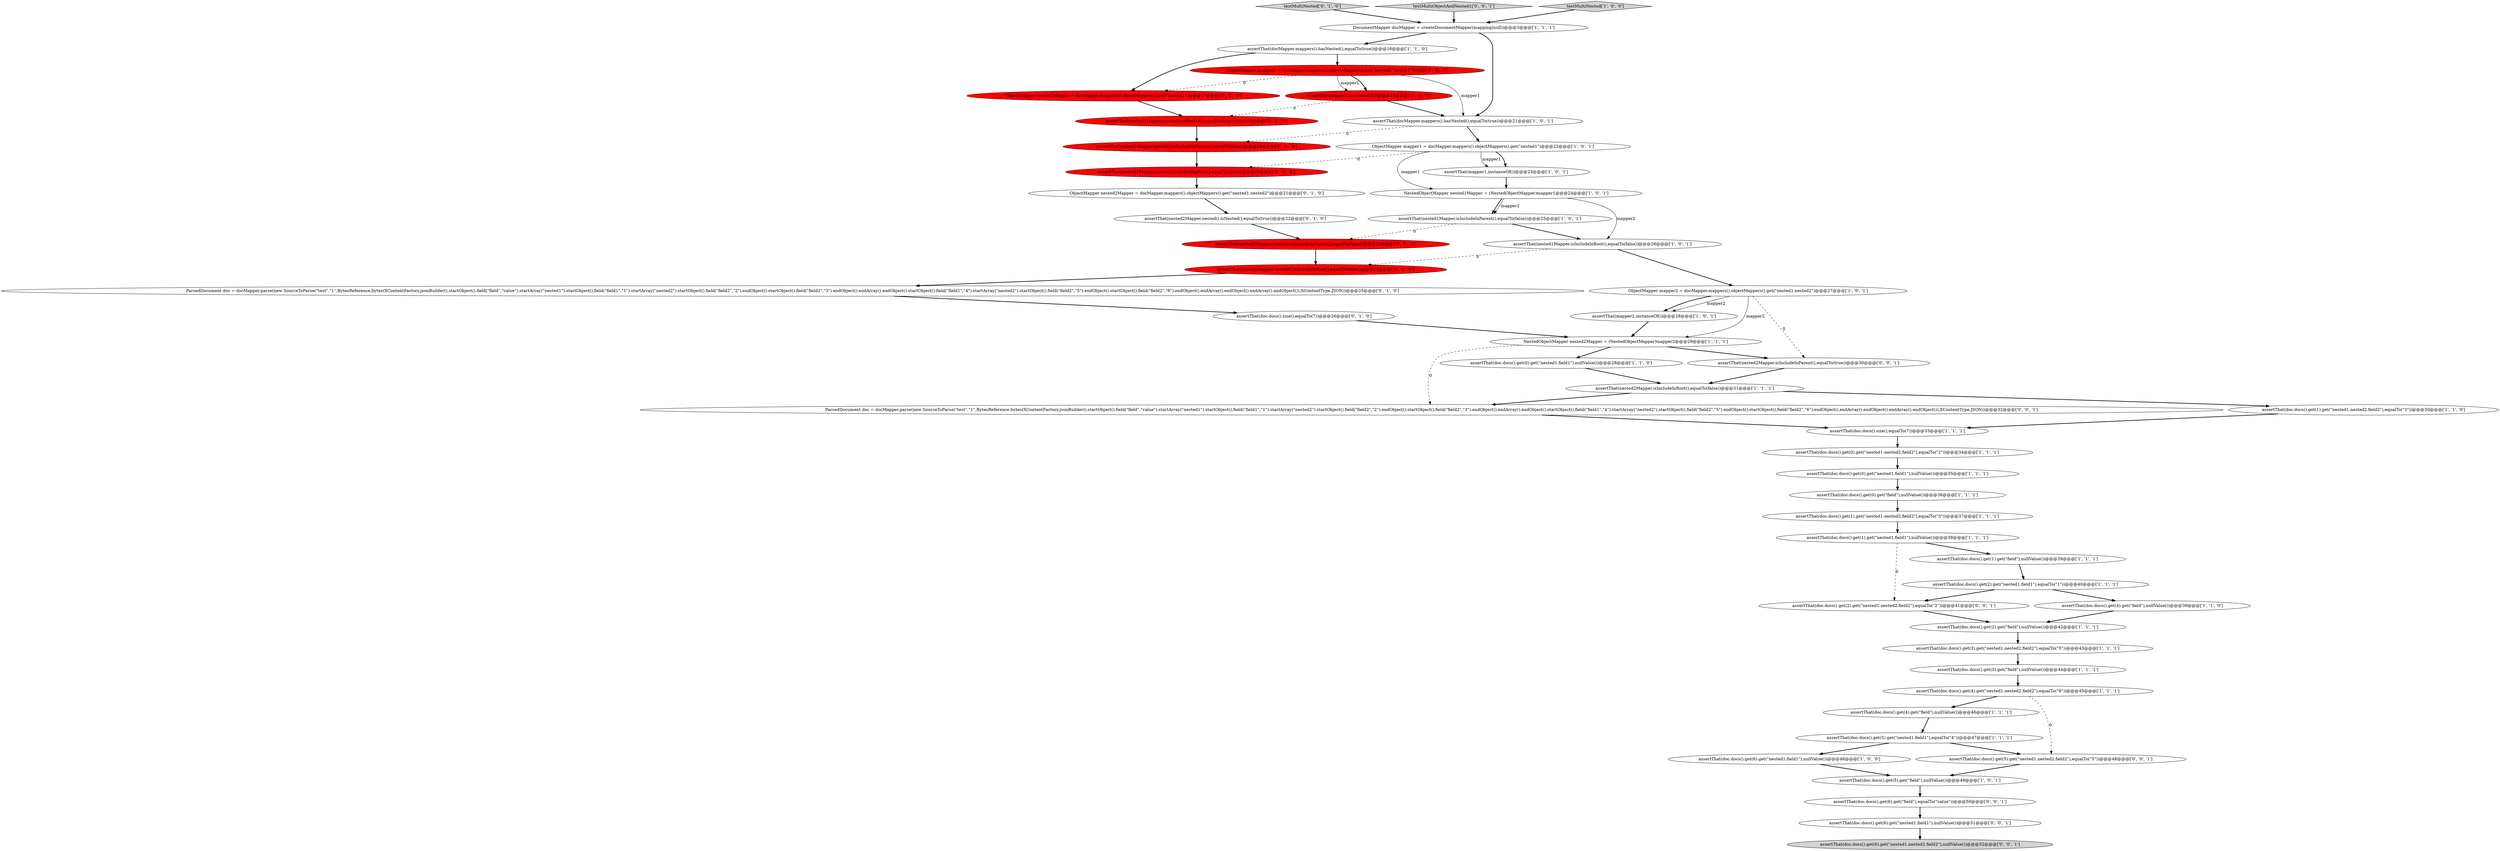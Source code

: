 digraph {
33 [style = filled, label = "DocumentMapper docMapper = createDocumentMapper(mapping(null))@@@3@@@['1', '1', '1']", fillcolor = white, shape = ellipse image = "AAA0AAABBB1BBB"];
30 [style = filled, label = "assertThat(nested1Mapper.isIncludeInParent(),equalTo(false))@@@25@@@['1', '0', '1']", fillcolor = white, shape = ellipse image = "AAA0AAABBB1BBB"];
52 [style = filled, label = "assertThat(doc.docs().get(2).get(\"nested1.nested2.field2\"),equalTo(\"2\"))@@@41@@@['0', '0', '1']", fillcolor = white, shape = ellipse image = "AAA0AAABBB3BBB"];
49 [style = filled, label = "assertThat(doc.docs().get(6).get(\"nested1.field1\"),nullValue())@@@51@@@['0', '0', '1']", fillcolor = white, shape = ellipse image = "AAA0AAABBB3BBB"];
9 [style = filled, label = "ObjectMapper mapper2 = docMapper.mappers().objectMappers().get(\"nested1.nested2\")@@@27@@@['1', '0', '1']", fillcolor = white, shape = ellipse image = "AAA0AAABBB1BBB"];
7 [style = filled, label = "assertThat(doc.docs().get(1).get(\"nested1.nested2.field2\"),equalTo(\"3\"))@@@37@@@['1', '1', '1']", fillcolor = white, shape = ellipse image = "AAA0AAABBB1BBB"];
24 [style = filled, label = "assertThat(doc.docs().get(1).get(\"field\"),nullValue())@@@39@@@['1', '1', '1']", fillcolor = white, shape = ellipse image = "AAA0AAABBB1BBB"];
35 [style = filled, label = "assertThat(nested2Mapper.nested().isNested(),equalTo(true))@@@22@@@['0', '1', '0']", fillcolor = white, shape = ellipse image = "AAA0AAABBB2BBB"];
14 [style = filled, label = "NestedObjectMapper nested2Mapper = (NestedObjectMapper)mapper2@@@29@@@['1', '1', '1']", fillcolor = white, shape = ellipse image = "AAA0AAABBB1BBB"];
19 [style = filled, label = "assertThat(doc.docs().get(2).get(\"nested1.field1\"),equalTo(\"1\"))@@@40@@@['1', '1', '1']", fillcolor = white, shape = ellipse image = "AAA0AAABBB1BBB"];
43 [style = filled, label = "assertThat(nested1Mapper.nested().isNested(),equalTo(true))@@@18@@@['0', '1', '0']", fillcolor = red, shape = ellipse image = "AAA1AAABBB2BBB"];
37 [style = filled, label = "testMultiNested['0', '1', '0']", fillcolor = lightgray, shape = diamond image = "AAA0AAABBB2BBB"];
38 [style = filled, label = "assertThat(nested1Mapper.nested().isIncludeInRoot(),equalTo(false))@@@20@@@['0', '1', '0']", fillcolor = red, shape = ellipse image = "AAA1AAABBB2BBB"];
47 [style = filled, label = "assertThat(doc.docs().get(6).get(\"nested1.nested2.field2\"),nullValue())@@@52@@@['0', '0', '1']", fillcolor = lightgray, shape = ellipse image = "AAA0AAABBB3BBB"];
34 [style = filled, label = "ObjectMapper nested2Mapper = docMapper.mappers().objectMappers().get(\"nested1.nested2\")@@@21@@@['0', '1', '0']", fillcolor = white, shape = ellipse image = "AAA0AAABBB2BBB"];
4 [style = filled, label = "assertThat(doc.docs().get(4).get(\"field\"),nullValue())@@@46@@@['1', '1', '1']", fillcolor = white, shape = ellipse image = "AAA0AAABBB1BBB"];
40 [style = filled, label = "assertThat(nested2Mapper.nested().isIncludeInRoot(),equalTo(false))@@@24@@@['0', '1', '0']", fillcolor = red, shape = ellipse image = "AAA1AAABBB2BBB"];
44 [style = filled, label = "assertThat(nested1Mapper.nested().isIncludeInParent(),equalTo(false))@@@19@@@['0', '1', '0']", fillcolor = red, shape = ellipse image = "AAA1AAABBB2BBB"];
45 [style = filled, label = "assertThat(nested2Mapper.isIncludeInParent(),equalTo(true))@@@30@@@['0', '0', '1']", fillcolor = white, shape = ellipse image = "AAA0AAABBB3BBB"];
50 [style = filled, label = "testMultiObjectAndNested1['0', '0', '1']", fillcolor = lightgray, shape = diamond image = "AAA0AAABBB3BBB"];
46 [style = filled, label = "assertThat(doc.docs().get(6).get(\"field\"),equalTo(\"value\"))@@@50@@@['0', '0', '1']", fillcolor = white, shape = ellipse image = "AAA0AAABBB3BBB"];
21 [style = filled, label = "assertThat(doc.docs().get(5).get(\"field\"),nullValue())@@@49@@@['1', '0', '1']", fillcolor = white, shape = ellipse image = "AAA0AAABBB1BBB"];
48 [style = filled, label = "ParsedDocument doc = docMapper.parse(new SourceToParse(\"test\",\"1\",BytesReference.bytes(XContentFactory.jsonBuilder().startObject().field(\"field\",\"value\").startArray(\"nested1\").startObject().field(\"field1\",\"1\").startArray(\"nested2\").startObject().field(\"field2\",\"2\").endObject().startObject().field(\"field2\",\"3\").endObject().endArray().endObject().startObject().field(\"field1\",\"4\").startArray(\"nested2\").startObject().field(\"field2\",\"5\").endObject().startObject().field(\"field2\",\"6\").endObject().endArray().endObject().endArray().endObject()),XContentType.JSON))@@@32@@@['0', '0', '1']", fillcolor = white, shape = ellipse image = "AAA0AAABBB3BBB"];
1 [style = filled, label = "testMultiNested['1', '0', '0']", fillcolor = lightgray, shape = diamond image = "AAA0AAABBB1BBB"];
26 [style = filled, label = "assertThat(mapper1,instanceOf())@@@23@@@['1', '0', '1']", fillcolor = white, shape = ellipse image = "AAA0AAABBB1BBB"];
28 [style = filled, label = "assertThat(doc.docs().get(0).get(\"nested1.field1\"),nullValue())@@@35@@@['1', '1', '1']", fillcolor = white, shape = ellipse image = "AAA0AAABBB1BBB"];
42 [style = filled, label = "ObjectMapper nested1Mapper = docMapper.mappers().objectMappers().get(\"nested1\")@@@17@@@['0', '1', '0']", fillcolor = red, shape = ellipse image = "AAA1AAABBB2BBB"];
5 [style = filled, label = "assertThat(doc.docs().get(4).get(\"nested1.nested2.field2\"),equalTo(\"6\"))@@@45@@@['1', '1', '1']", fillcolor = white, shape = ellipse image = "AAA0AAABBB1BBB"];
8 [style = filled, label = "assertThat(docMapper.mappers().hasNested(),equalTo(true))@@@16@@@['1', '1', '0']", fillcolor = white, shape = ellipse image = "AAA0AAABBB1BBB"];
22 [style = filled, label = "assertThat(mapper1,instanceOf())@@@18@@@['1', '0', '0']", fillcolor = red, shape = ellipse image = "AAA1AAABBB1BBB"];
36 [style = filled, label = "ParsedDocument doc = docMapper.parse(new SourceToParse(\"test\",\"1\",BytesReference.bytes(XContentFactory.jsonBuilder().startObject().field(\"field\",\"value\").startArray(\"nested1\").startObject().field(\"field1\",\"1\").startArray(\"nested2\").startObject().field(\"field2\",\"2\").endObject().startObject().field(\"field2\",\"3\").endObject().endArray().endObject().startObject().field(\"field1\",\"4\").startArray(\"nested2\").startObject().field(\"field2\",\"5\").endObject().startObject().field(\"field2\",\"6\").endObject().endArray().endObject().endArray().endObject()),XContentType.JSON))@@@25@@@['0', '1', '0']", fillcolor = white, shape = ellipse image = "AAA0AAABBB2BBB"];
41 [style = filled, label = "assertThat(doc.docs().size(),equalTo(7))@@@26@@@['0', '1', '0']", fillcolor = white, shape = ellipse image = "AAA0AAABBB2BBB"];
18 [style = filled, label = "assertThat(doc.docs().get(2).get(\"field\"),nullValue())@@@42@@@['1', '1', '1']", fillcolor = white, shape = ellipse image = "AAA0AAABBB1BBB"];
27 [style = filled, label = "assertThat(doc.docs().size(),equalTo(7))@@@33@@@['1', '1', '1']", fillcolor = white, shape = ellipse image = "AAA0AAABBB1BBB"];
17 [style = filled, label = "ObjectMapper mapper1 = docMapper.mappers().objectMappers().get(\"nested1\")@@@22@@@['1', '0', '1']", fillcolor = white, shape = ellipse image = "AAA0AAABBB1BBB"];
51 [style = filled, label = "assertThat(doc.docs().get(5).get(\"nested1.nested2.field2\"),equalTo(\"5\"))@@@48@@@['0', '0', '1']", fillcolor = white, shape = ellipse image = "AAA0AAABBB3BBB"];
0 [style = filled, label = "assertThat(doc.docs().get(6).get(\"nested1.field1\"),nullValue())@@@46@@@['1', '0', '0']", fillcolor = white, shape = ellipse image = "AAA0AAABBB1BBB"];
10 [style = filled, label = "assertThat(doc.docs().get(0).get(\"nested1.field1\"),nullValue())@@@28@@@['1', '1', '0']", fillcolor = white, shape = ellipse image = "AAA0AAABBB1BBB"];
25 [style = filled, label = "assertThat(doc.docs().get(3).get(\"nested1.nested2.field2\"),equalTo(\"5\"))@@@43@@@['1', '1', '1']", fillcolor = white, shape = ellipse image = "AAA0AAABBB1BBB"];
20 [style = filled, label = "assertThat(nested1Mapper.isIncludeInRoot(),equalTo(false))@@@26@@@['1', '0', '1']", fillcolor = white, shape = ellipse image = "AAA0AAABBB1BBB"];
29 [style = filled, label = "assertThat(doc.docs().get(5).get(\"nested1.field1\"),equalTo(\"4\"))@@@47@@@['1', '1', '1']", fillcolor = white, shape = ellipse image = "AAA0AAABBB1BBB"];
3 [style = filled, label = "assertThat(doc.docs().get(0).get(\"field\"),nullValue())@@@36@@@['1', '1', '1']", fillcolor = white, shape = ellipse image = "AAA0AAABBB1BBB"];
2 [style = filled, label = "assertThat(doc.docs().get(4).get(\"field\"),nullValue())@@@39@@@['1', '1', '0']", fillcolor = white, shape = ellipse image = "AAA0AAABBB1BBB"];
12 [style = filled, label = "assertThat(doc.docs().get(1).get(\"nested1.field1\"),nullValue())@@@38@@@['1', '1', '1']", fillcolor = white, shape = ellipse image = "AAA0AAABBB1BBB"];
13 [style = filled, label = "ObjectMapper mapper1 = docMapper.mappers().objectMappers().get(\"nested1\")@@@17@@@['1', '0', '0']", fillcolor = red, shape = ellipse image = "AAA1AAABBB1BBB"];
16 [style = filled, label = "assertThat(doc.docs().get(1).get(\"nested1.nested2.field2\"),equalTo(\"3\"))@@@30@@@['1', '1', '0']", fillcolor = white, shape = ellipse image = "AAA0AAABBB1BBB"];
6 [style = filled, label = "assertThat(docMapper.mappers().hasNested(),equalTo(true))@@@21@@@['1', '0', '1']", fillcolor = white, shape = ellipse image = "AAA0AAABBB1BBB"];
32 [style = filled, label = "assertThat(doc.docs().get(3).get(\"field\"),nullValue())@@@44@@@['1', '1', '1']", fillcolor = white, shape = ellipse image = "AAA0AAABBB1BBB"];
23 [style = filled, label = "NestedObjectMapper nested1Mapper = (NestedObjectMapper)mapper1@@@24@@@['1', '0', '1']", fillcolor = white, shape = ellipse image = "AAA0AAABBB1BBB"];
15 [style = filled, label = "assertThat(nested2Mapper.isIncludeInRoot(),equalTo(false))@@@31@@@['1', '1', '1']", fillcolor = white, shape = ellipse image = "AAA0AAABBB1BBB"];
39 [style = filled, label = "assertThat(nested2Mapper.nested().isIncludeInParent(),equalTo(false))@@@23@@@['0', '1', '0']", fillcolor = red, shape = ellipse image = "AAA1AAABBB2BBB"];
31 [style = filled, label = "assertThat(doc.docs().get(0).get(\"nested1.nested2.field2\"),equalTo(\"2\"))@@@34@@@['1', '1', '1']", fillcolor = white, shape = ellipse image = "AAA0AAABBB1BBB"];
11 [style = filled, label = "assertThat(mapper2,instanceOf())@@@28@@@['1', '0', '1']", fillcolor = white, shape = ellipse image = "AAA0AAABBB1BBB"];
6->17 [style = bold, label=""];
13->6 [style = solid, label="mapper1"];
32->5 [style = bold, label=""];
13->42 [style = dashed, label="0"];
17->26 [style = bold, label=""];
12->52 [style = dashed, label="0"];
24->19 [style = bold, label=""];
10->15 [style = bold, label=""];
23->30 [style = bold, label=""];
9->11 [style = bold, label=""];
16->27 [style = bold, label=""];
42->43 [style = bold, label=""];
36->41 [style = bold, label=""];
20->9 [style = bold, label=""];
11->14 [style = bold, label=""];
7->12 [style = bold, label=""];
30->20 [style = bold, label=""];
45->15 [style = bold, label=""];
17->23 [style = solid, label="mapper1"];
22->43 [style = dashed, label="0"];
33->6 [style = bold, label=""];
20->40 [style = dashed, label="0"];
46->49 [style = bold, label=""];
51->21 [style = bold, label=""];
35->39 [style = bold, label=""];
14->48 [style = dashed, label="0"];
29->0 [style = bold, label=""];
25->32 [style = bold, label=""];
14->10 [style = bold, label=""];
27->31 [style = bold, label=""];
2->18 [style = bold, label=""];
9->11 [style = solid, label="mapper2"];
4->29 [style = bold, label=""];
0->21 [style = bold, label=""];
19->2 [style = bold, label=""];
12->24 [style = bold, label=""];
14->45 [style = bold, label=""];
9->45 [style = dashed, label="0"];
15->16 [style = bold, label=""];
17->38 [style = dashed, label="0"];
48->27 [style = bold, label=""];
44->38 [style = bold, label=""];
49->47 [style = bold, label=""];
13->22 [style = solid, label="mapper1"];
30->39 [style = dashed, label="0"];
21->46 [style = bold, label=""];
1->33 [style = bold, label=""];
5->51 [style = dashed, label="0"];
8->42 [style = bold, label=""];
3->7 [style = bold, label=""];
40->36 [style = bold, label=""];
52->18 [style = bold, label=""];
39->40 [style = bold, label=""];
26->23 [style = bold, label=""];
5->4 [style = bold, label=""];
38->34 [style = bold, label=""];
18->25 [style = bold, label=""];
15->48 [style = bold, label=""];
23->20 [style = solid, label="mapper2"];
50->33 [style = bold, label=""];
13->22 [style = bold, label=""];
31->28 [style = bold, label=""];
28->3 [style = bold, label=""];
34->35 [style = bold, label=""];
23->30 [style = solid, label="mapper2"];
37->33 [style = bold, label=""];
9->14 [style = solid, label="mapper2"];
43->44 [style = bold, label=""];
33->8 [style = bold, label=""];
6->44 [style = dashed, label="0"];
29->51 [style = bold, label=""];
41->14 [style = bold, label=""];
8->13 [style = bold, label=""];
19->52 [style = bold, label=""];
22->6 [style = bold, label=""];
17->26 [style = solid, label="mapper1"];
}
